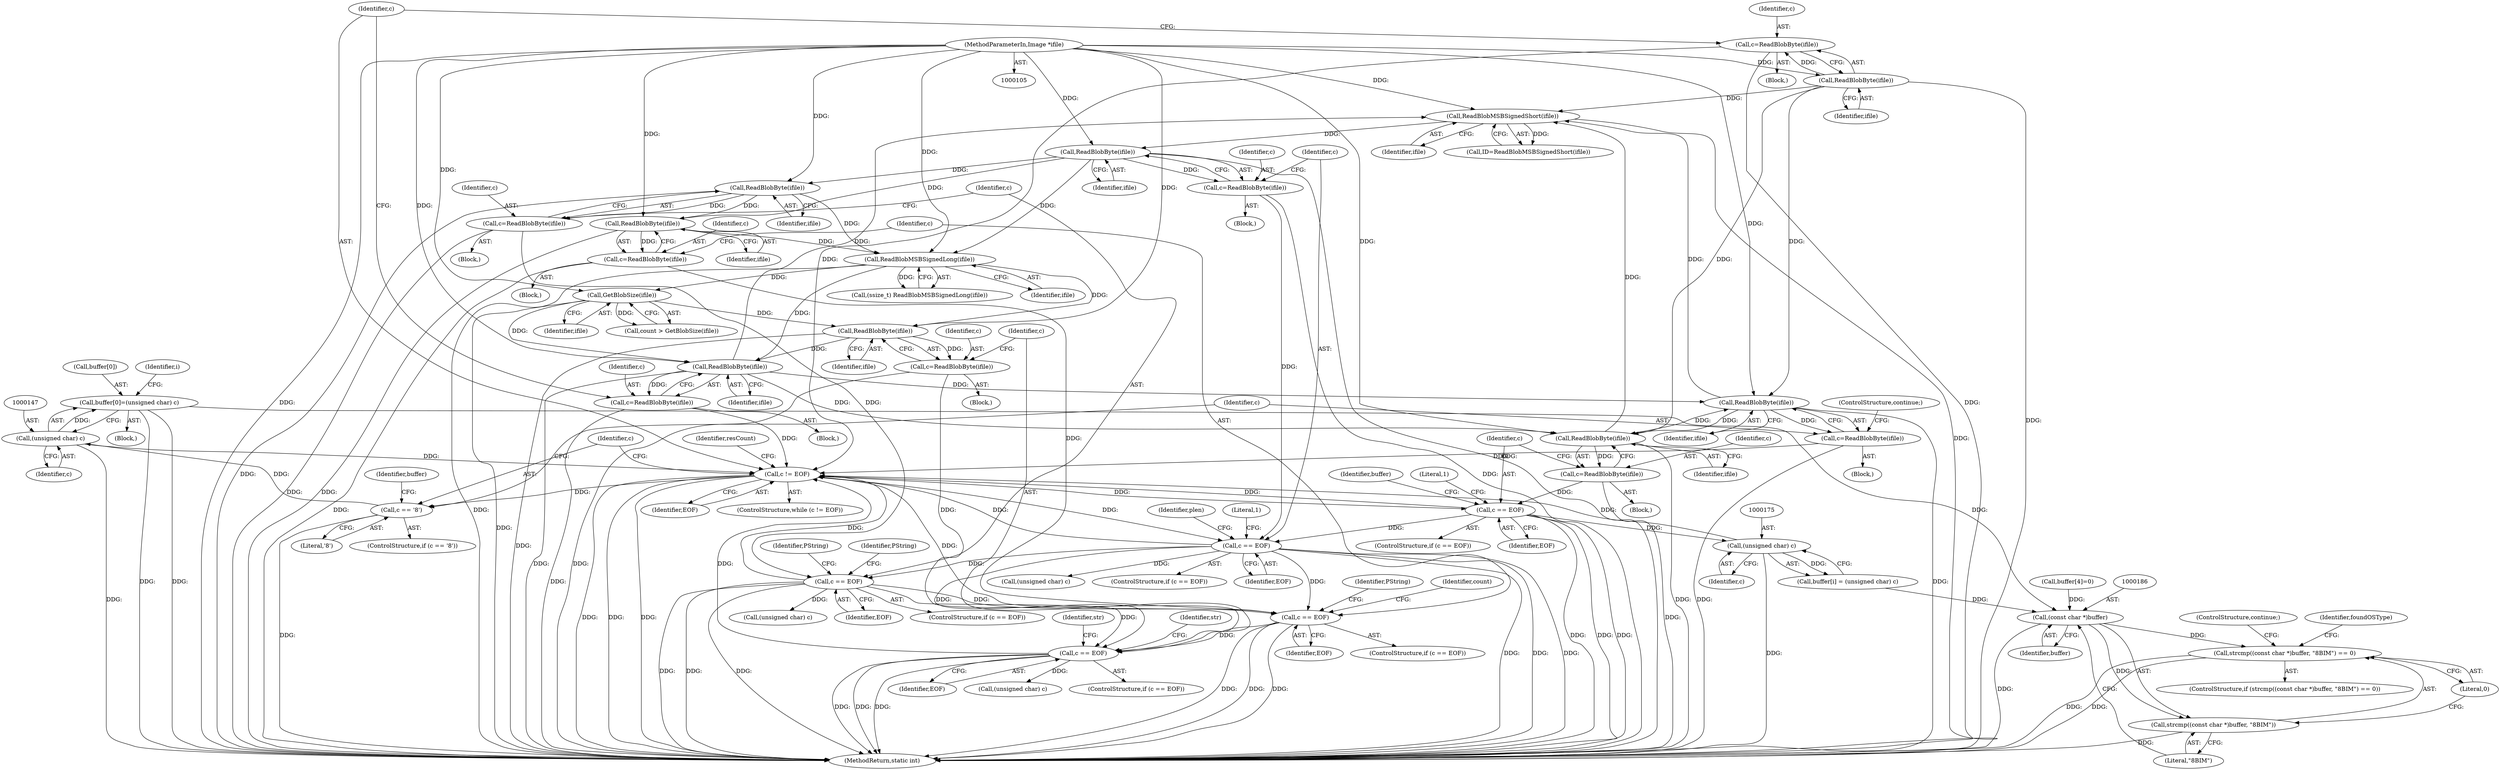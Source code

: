 digraph "0_ImageMagick_cb1214c124e1bd61f7dd551b94a794864861592e@array" {
"1000142" [label="(Call,buffer[0]=(unsigned char) c)"];
"1000146" [label="(Call,(unsigned char) c)"];
"1000137" [label="(Call,c == '8')"];
"1000132" [label="(Call,c != EOF)"];
"1000127" [label="(Call,c=ReadBlobByte(ifile))"];
"1000129" [label="(Call,ReadBlobByte(ifile))"];
"1000106" [label="(MethodParameterIn,Image *ifile)"];
"1000484" [label="(Call,c=ReadBlobByte(ifile))"];
"1000486" [label="(Call,ReadBlobByte(ifile))"];
"1000330" [label="(Call,GetBlobSize(ifile))"];
"1000321" [label="(Call,ReadBlobMSBSignedLong(ifile))"];
"1000264" [label="(Call,ReadBlobByte(ifile))"];
"1000217" [label="(Call,ReadBlobByte(ifile))"];
"1000204" [label="(Call,ReadBlobMSBSignedShort(ifile))"];
"1000199" [label="(Call,ReadBlobByte(ifile))"];
"1000161" [label="(Call,ReadBlobByte(ifile))"];
"1000301" [label="(Call,ReadBlobByte(ifile))"];
"1000382" [label="(Call,ReadBlobByte(ifile))"];
"1000197" [label="(Call,c=ReadBlobByte(ifile))"];
"1000174" [label="(Call,(unsigned char) c)"];
"1000164" [label="(Call,c == EOF)"];
"1000159" [label="(Call,c=ReadBlobByte(ifile))"];
"1000385" [label="(Call,c == EOF)"];
"1000380" [label="(Call,c=ReadBlobByte(ifile))"];
"1000267" [label="(Call,c == EOF)"];
"1000262" [label="(Call,c=ReadBlobByte(ifile))"];
"1000220" [label="(Call,c == EOF)"];
"1000215" [label="(Call,c=ReadBlobByte(ifile))"];
"1000304" [label="(Call,c == EOF)"];
"1000299" [label="(Call,c=ReadBlobByte(ifile))"];
"1000185" [label="(Call,(const char *)buffer)"];
"1000183" [label="(Call,strcmp((const char *)buffer, \"8BIM\") == 0)"];
"1000184" [label="(Call,strcmp((const char *)buffer, \"8BIM\"))"];
"1000227" [label="(Identifier,plen)"];
"1000133" [label="(Identifier,c)"];
"1000204" [label="(Call,ReadBlobMSBSignedShort(ifile))"];
"1000177" [label="(Call,buffer[4]=0)"];
"1000385" [label="(Call,c == EOF)"];
"1000137" [label="(Call,c == '8')"];
"1000134" [label="(Identifier,EOF)"];
"1000264" [label="(Call,ReadBlobByte(ifile))"];
"1000406" [label="(Identifier,str)"];
"1000166" [label="(Identifier,EOF)"];
"1000386" [label="(Identifier,c)"];
"1000484" [label="(Call,c=ReadBlobByte(ifile))"];
"1000187" [label="(Identifier,buffer)"];
"1000129" [label="(Call,ReadBlobByte(ifile))"];
"1000272" [label="(Identifier,PString)"];
"1000127" [label="(Call,c=ReadBlobByte(ifile))"];
"1000183" [label="(Call,strcmp((const char *)buffer, \"8BIM\") == 0)"];
"1000201" [label="(ControlStructure,continue;)"];
"1000302" [label="(Identifier,ifile)"];
"1000213" [label="(Block,)"];
"1000301" [label="(Call,ReadBlobByte(ifile))"];
"1000135" [label="(Block,)"];
"1000139" [label="(Literal,'8')"];
"1000298" [label="(Block,)"];
"1000132" [label="(Call,c != EOF)"];
"1000268" [label="(Identifier,c)"];
"1000225" [label="(Literal,1)"];
"1000188" [label="(Literal,\"8BIM\")"];
"1000172" [label="(Identifier,buffer)"];
"1000486" [label="(Call,ReadBlobByte(ifile))"];
"1000322" [label="(Identifier,ifile)"];
"1000131" [label="(ControlStructure,while (c != EOF))"];
"1000222" [label="(Identifier,EOF)"];
"1000185" [label="(Call,(const char *)buffer)"];
"1000199" [label="(Call,ReadBlobByte(ifile))"];
"1000165" [label="(Identifier,c)"];
"1000330" [label="(Call,GetBlobSize(ifile))"];
"1000299" [label="(Call,c=ReadBlobByte(ifile))"];
"1000194" [label="(ControlStructure,continue;)"];
"1000265" [label="(Identifier,ifile)"];
"1000381" [label="(Identifier,c)"];
"1000159" [label="(Call,c=ReadBlobByte(ifile))"];
"1000198" [label="(Identifier,c)"];
"1000140" [label="(Block,)"];
"1000261" [label="(Block,)"];
"1000162" [label="(Identifier,ifile)"];
"1000191" [label="(Identifier,foundOSType)"];
"1000217" [label="(Call,ReadBlobByte(ifile))"];
"1000485" [label="(Identifier,c)"];
"1000138" [label="(Identifier,c)"];
"1000144" [label="(Identifier,buffer)"];
"1000189" [label="(Literal,0)"];
"1000382" [label="(Call,ReadBlobByte(ifile))"];
"1000384" [label="(ControlStructure,if (c == EOF))"];
"1000387" [label="(Identifier,EOF)"];
"1000306" [label="(Identifier,EOF)"];
"1000284" [label="(Call,(unsigned char) c)"];
"1000282" [label="(Identifier,PString)"];
"1000148" [label="(Identifier,c)"];
"1000228" [label="(Call,(unsigned char) c)"];
"1000300" [label="(Identifier,c)"];
"1000303" [label="(ControlStructure,if (c == EOF))"];
"1000305" [label="(Identifier,c)"];
"1000216" [label="(Identifier,c)"];
"1000151" [label="(Identifier,i)"];
"1000379" [label="(Block,)"];
"1000169" [label="(Literal,1)"];
"1000263" [label="(Identifier,c)"];
"1000143" [label="(Call,buffer[0])"];
"1000161" [label="(Call,ReadBlobByte(ifile))"];
"1000267" [label="(Call,c == EOF)"];
"1000200" [label="(Identifier,ifile)"];
"1000184" [label="(Call,strcmp((const char *)buffer, \"8BIM\"))"];
"1000309" [label="(Identifier,PString)"];
"1000383" [label="(Identifier,ifile)"];
"1000380" [label="(Call,c=ReadBlobByte(ifile))"];
"1000142" [label="(Call,buffer[0]=(unsigned char) c)"];
"1000269" [label="(Identifier,EOF)"];
"1000489" [label="(Identifier,resCount)"];
"1000266" [label="(ControlStructure,if (c == EOF))"];
"1000108" [label="(Block,)"];
"1000197" [label="(Call,c=ReadBlobByte(ifile))"];
"1000318" [label="(Identifier,count)"];
"1000176" [label="(Identifier,c)"];
"1000170" [label="(Call,buffer[i] = (unsigned char) c)"];
"1000146" [label="(Call,(unsigned char) c)"];
"1000490" [label="(MethodReturn,static int)"];
"1000158" [label="(Block,)"];
"1000196" [label="(Block,)"];
"1000163" [label="(ControlStructure,if (c == EOF))"];
"1000304" [label="(Call,c == EOF)"];
"1000262" [label="(Call,c=ReadBlobByte(ifile))"];
"1000128" [label="(Identifier,c)"];
"1000321" [label="(Call,ReadBlobMSBSignedLong(ifile))"];
"1000220" [label="(Call,c == EOF)"];
"1000218" [label="(Identifier,ifile)"];
"1000390" [label="(Identifier,str)"];
"1000164" [label="(Call,c == EOF)"];
"1000174" [label="(Call,(unsigned char) c)"];
"1000182" [label="(ControlStructure,if (strcmp((const char *)buffer, \"8BIM\") == 0))"];
"1000219" [label="(ControlStructure,if (c == EOF))"];
"1000408" [label="(Call,(unsigned char) c)"];
"1000130" [label="(Identifier,ifile)"];
"1000205" [label="(Identifier,ifile)"];
"1000328" [label="(Call,count > GetBlobSize(ifile))"];
"1000487" [label="(Identifier,ifile)"];
"1000106" [label="(MethodParameterIn,Image *ifile)"];
"1000221" [label="(Identifier,c)"];
"1000215" [label="(Call,c=ReadBlobByte(ifile))"];
"1000331" [label="(Identifier,ifile)"];
"1000319" [label="(Call,(ssize_t) ReadBlobMSBSignedLong(ifile))"];
"1000160" [label="(Identifier,c)"];
"1000202" [label="(Call,ID=ReadBlobMSBSignedShort(ifile))"];
"1000136" [label="(ControlStructure,if (c == '8'))"];
"1000142" -> "1000140"  [label="AST: "];
"1000142" -> "1000146"  [label="CFG: "];
"1000143" -> "1000142"  [label="AST: "];
"1000146" -> "1000142"  [label="AST: "];
"1000151" -> "1000142"  [label="CFG: "];
"1000142" -> "1000490"  [label="DDG: "];
"1000142" -> "1000490"  [label="DDG: "];
"1000146" -> "1000142"  [label="DDG: "];
"1000142" -> "1000185"  [label="DDG: "];
"1000146" -> "1000148"  [label="CFG: "];
"1000147" -> "1000146"  [label="AST: "];
"1000148" -> "1000146"  [label="AST: "];
"1000146" -> "1000490"  [label="DDG: "];
"1000146" -> "1000132"  [label="DDG: "];
"1000137" -> "1000146"  [label="DDG: "];
"1000137" -> "1000136"  [label="AST: "];
"1000137" -> "1000139"  [label="CFG: "];
"1000138" -> "1000137"  [label="AST: "];
"1000139" -> "1000137"  [label="AST: "];
"1000144" -> "1000137"  [label="CFG: "];
"1000198" -> "1000137"  [label="CFG: "];
"1000137" -> "1000490"  [label="DDG: "];
"1000132" -> "1000137"  [label="DDG: "];
"1000132" -> "1000131"  [label="AST: "];
"1000132" -> "1000134"  [label="CFG: "];
"1000133" -> "1000132"  [label="AST: "];
"1000134" -> "1000132"  [label="AST: "];
"1000138" -> "1000132"  [label="CFG: "];
"1000489" -> "1000132"  [label="CFG: "];
"1000132" -> "1000490"  [label="DDG: "];
"1000132" -> "1000490"  [label="DDG: "];
"1000132" -> "1000490"  [label="DDG: "];
"1000127" -> "1000132"  [label="DDG: "];
"1000484" -> "1000132"  [label="DDG: "];
"1000197" -> "1000132"  [label="DDG: "];
"1000174" -> "1000132"  [label="DDG: "];
"1000385" -> "1000132"  [label="DDG: "];
"1000267" -> "1000132"  [label="DDG: "];
"1000164" -> "1000132"  [label="DDG: "];
"1000220" -> "1000132"  [label="DDG: "];
"1000304" -> "1000132"  [label="DDG: "];
"1000132" -> "1000164"  [label="DDG: "];
"1000132" -> "1000220"  [label="DDG: "];
"1000127" -> "1000108"  [label="AST: "];
"1000127" -> "1000129"  [label="CFG: "];
"1000128" -> "1000127"  [label="AST: "];
"1000129" -> "1000127"  [label="AST: "];
"1000133" -> "1000127"  [label="CFG: "];
"1000127" -> "1000490"  [label="DDG: "];
"1000129" -> "1000127"  [label="DDG: "];
"1000129" -> "1000130"  [label="CFG: "];
"1000130" -> "1000129"  [label="AST: "];
"1000129" -> "1000490"  [label="DDG: "];
"1000106" -> "1000129"  [label="DDG: "];
"1000129" -> "1000161"  [label="DDG: "];
"1000129" -> "1000199"  [label="DDG: "];
"1000129" -> "1000204"  [label="DDG: "];
"1000106" -> "1000105"  [label="AST: "];
"1000106" -> "1000490"  [label="DDG: "];
"1000106" -> "1000161"  [label="DDG: "];
"1000106" -> "1000199"  [label="DDG: "];
"1000106" -> "1000204"  [label="DDG: "];
"1000106" -> "1000217"  [label="DDG: "];
"1000106" -> "1000264"  [label="DDG: "];
"1000106" -> "1000301"  [label="DDG: "];
"1000106" -> "1000321"  [label="DDG: "];
"1000106" -> "1000330"  [label="DDG: "];
"1000106" -> "1000382"  [label="DDG: "];
"1000106" -> "1000486"  [label="DDG: "];
"1000484" -> "1000135"  [label="AST: "];
"1000484" -> "1000486"  [label="CFG: "];
"1000485" -> "1000484"  [label="AST: "];
"1000486" -> "1000484"  [label="AST: "];
"1000133" -> "1000484"  [label="CFG: "];
"1000484" -> "1000490"  [label="DDG: "];
"1000486" -> "1000484"  [label="DDG: "];
"1000486" -> "1000487"  [label="CFG: "];
"1000487" -> "1000486"  [label="AST: "];
"1000486" -> "1000490"  [label="DDG: "];
"1000486" -> "1000161"  [label="DDG: "];
"1000486" -> "1000199"  [label="DDG: "];
"1000486" -> "1000204"  [label="DDG: "];
"1000330" -> "1000486"  [label="DDG: "];
"1000382" -> "1000486"  [label="DDG: "];
"1000321" -> "1000486"  [label="DDG: "];
"1000330" -> "1000328"  [label="AST: "];
"1000330" -> "1000331"  [label="CFG: "];
"1000331" -> "1000330"  [label="AST: "];
"1000328" -> "1000330"  [label="CFG: "];
"1000330" -> "1000490"  [label="DDG: "];
"1000330" -> "1000328"  [label="DDG: "];
"1000321" -> "1000330"  [label="DDG: "];
"1000330" -> "1000382"  [label="DDG: "];
"1000321" -> "1000319"  [label="AST: "];
"1000321" -> "1000322"  [label="CFG: "];
"1000322" -> "1000321"  [label="AST: "];
"1000319" -> "1000321"  [label="CFG: "];
"1000321" -> "1000490"  [label="DDG: "];
"1000321" -> "1000319"  [label="DDG: "];
"1000264" -> "1000321"  [label="DDG: "];
"1000217" -> "1000321"  [label="DDG: "];
"1000301" -> "1000321"  [label="DDG: "];
"1000321" -> "1000382"  [label="DDG: "];
"1000264" -> "1000262"  [label="AST: "];
"1000264" -> "1000265"  [label="CFG: "];
"1000265" -> "1000264"  [label="AST: "];
"1000262" -> "1000264"  [label="CFG: "];
"1000264" -> "1000490"  [label="DDG: "];
"1000264" -> "1000262"  [label="DDG: "];
"1000217" -> "1000264"  [label="DDG: "];
"1000264" -> "1000301"  [label="DDG: "];
"1000217" -> "1000215"  [label="AST: "];
"1000217" -> "1000218"  [label="CFG: "];
"1000218" -> "1000217"  [label="AST: "];
"1000215" -> "1000217"  [label="CFG: "];
"1000217" -> "1000490"  [label="DDG: "];
"1000217" -> "1000215"  [label="DDG: "];
"1000204" -> "1000217"  [label="DDG: "];
"1000217" -> "1000301"  [label="DDG: "];
"1000204" -> "1000202"  [label="AST: "];
"1000204" -> "1000205"  [label="CFG: "];
"1000205" -> "1000204"  [label="AST: "];
"1000202" -> "1000204"  [label="CFG: "];
"1000204" -> "1000490"  [label="DDG: "];
"1000204" -> "1000202"  [label="DDG: "];
"1000199" -> "1000204"  [label="DDG: "];
"1000161" -> "1000204"  [label="DDG: "];
"1000199" -> "1000197"  [label="AST: "];
"1000199" -> "1000200"  [label="CFG: "];
"1000200" -> "1000199"  [label="AST: "];
"1000197" -> "1000199"  [label="CFG: "];
"1000199" -> "1000490"  [label="DDG: "];
"1000199" -> "1000161"  [label="DDG: "];
"1000199" -> "1000197"  [label="DDG: "];
"1000161" -> "1000199"  [label="DDG: "];
"1000161" -> "1000159"  [label="AST: "];
"1000161" -> "1000162"  [label="CFG: "];
"1000162" -> "1000161"  [label="AST: "];
"1000159" -> "1000161"  [label="CFG: "];
"1000161" -> "1000490"  [label="DDG: "];
"1000161" -> "1000159"  [label="DDG: "];
"1000301" -> "1000299"  [label="AST: "];
"1000301" -> "1000302"  [label="CFG: "];
"1000302" -> "1000301"  [label="AST: "];
"1000299" -> "1000301"  [label="CFG: "];
"1000301" -> "1000490"  [label="DDG: "];
"1000301" -> "1000299"  [label="DDG: "];
"1000382" -> "1000380"  [label="AST: "];
"1000382" -> "1000383"  [label="CFG: "];
"1000383" -> "1000382"  [label="AST: "];
"1000380" -> "1000382"  [label="CFG: "];
"1000382" -> "1000490"  [label="DDG: "];
"1000382" -> "1000380"  [label="DDG: "];
"1000197" -> "1000196"  [label="AST: "];
"1000198" -> "1000197"  [label="AST: "];
"1000201" -> "1000197"  [label="CFG: "];
"1000197" -> "1000490"  [label="DDG: "];
"1000174" -> "1000170"  [label="AST: "];
"1000174" -> "1000176"  [label="CFG: "];
"1000175" -> "1000174"  [label="AST: "];
"1000176" -> "1000174"  [label="AST: "];
"1000170" -> "1000174"  [label="CFG: "];
"1000174" -> "1000490"  [label="DDG: "];
"1000174" -> "1000170"  [label="DDG: "];
"1000164" -> "1000174"  [label="DDG: "];
"1000164" -> "1000163"  [label="AST: "];
"1000164" -> "1000166"  [label="CFG: "];
"1000165" -> "1000164"  [label="AST: "];
"1000166" -> "1000164"  [label="AST: "];
"1000169" -> "1000164"  [label="CFG: "];
"1000172" -> "1000164"  [label="CFG: "];
"1000164" -> "1000490"  [label="DDG: "];
"1000164" -> "1000490"  [label="DDG: "];
"1000164" -> "1000490"  [label="DDG: "];
"1000159" -> "1000164"  [label="DDG: "];
"1000164" -> "1000220"  [label="DDG: "];
"1000159" -> "1000158"  [label="AST: "];
"1000160" -> "1000159"  [label="AST: "];
"1000165" -> "1000159"  [label="CFG: "];
"1000159" -> "1000490"  [label="DDG: "];
"1000385" -> "1000384"  [label="AST: "];
"1000385" -> "1000387"  [label="CFG: "];
"1000386" -> "1000385"  [label="AST: "];
"1000387" -> "1000385"  [label="AST: "];
"1000390" -> "1000385"  [label="CFG: "];
"1000406" -> "1000385"  [label="CFG: "];
"1000385" -> "1000490"  [label="DDG: "];
"1000385" -> "1000490"  [label="DDG: "];
"1000385" -> "1000490"  [label="DDG: "];
"1000380" -> "1000385"  [label="DDG: "];
"1000267" -> "1000385"  [label="DDG: "];
"1000220" -> "1000385"  [label="DDG: "];
"1000304" -> "1000385"  [label="DDG: "];
"1000385" -> "1000408"  [label="DDG: "];
"1000380" -> "1000379"  [label="AST: "];
"1000381" -> "1000380"  [label="AST: "];
"1000386" -> "1000380"  [label="CFG: "];
"1000380" -> "1000490"  [label="DDG: "];
"1000267" -> "1000266"  [label="AST: "];
"1000267" -> "1000269"  [label="CFG: "];
"1000268" -> "1000267"  [label="AST: "];
"1000269" -> "1000267"  [label="AST: "];
"1000272" -> "1000267"  [label="CFG: "];
"1000282" -> "1000267"  [label="CFG: "];
"1000267" -> "1000490"  [label="DDG: "];
"1000267" -> "1000490"  [label="DDG: "];
"1000267" -> "1000490"  [label="DDG: "];
"1000262" -> "1000267"  [label="DDG: "];
"1000220" -> "1000267"  [label="DDG: "];
"1000267" -> "1000284"  [label="DDG: "];
"1000267" -> "1000304"  [label="DDG: "];
"1000262" -> "1000261"  [label="AST: "];
"1000263" -> "1000262"  [label="AST: "];
"1000268" -> "1000262"  [label="CFG: "];
"1000262" -> "1000490"  [label="DDG: "];
"1000220" -> "1000219"  [label="AST: "];
"1000220" -> "1000222"  [label="CFG: "];
"1000221" -> "1000220"  [label="AST: "];
"1000222" -> "1000220"  [label="AST: "];
"1000225" -> "1000220"  [label="CFG: "];
"1000227" -> "1000220"  [label="CFG: "];
"1000220" -> "1000490"  [label="DDG: "];
"1000220" -> "1000490"  [label="DDG: "];
"1000220" -> "1000490"  [label="DDG: "];
"1000215" -> "1000220"  [label="DDG: "];
"1000220" -> "1000228"  [label="DDG: "];
"1000220" -> "1000304"  [label="DDG: "];
"1000215" -> "1000213"  [label="AST: "];
"1000216" -> "1000215"  [label="AST: "];
"1000221" -> "1000215"  [label="CFG: "];
"1000215" -> "1000490"  [label="DDG: "];
"1000304" -> "1000303"  [label="AST: "];
"1000304" -> "1000306"  [label="CFG: "];
"1000305" -> "1000304"  [label="AST: "];
"1000306" -> "1000304"  [label="AST: "];
"1000309" -> "1000304"  [label="CFG: "];
"1000318" -> "1000304"  [label="CFG: "];
"1000304" -> "1000490"  [label="DDG: "];
"1000304" -> "1000490"  [label="DDG: "];
"1000304" -> "1000490"  [label="DDG: "];
"1000299" -> "1000304"  [label="DDG: "];
"1000299" -> "1000298"  [label="AST: "];
"1000300" -> "1000299"  [label="AST: "];
"1000305" -> "1000299"  [label="CFG: "];
"1000299" -> "1000490"  [label="DDG: "];
"1000185" -> "1000184"  [label="AST: "];
"1000185" -> "1000187"  [label="CFG: "];
"1000186" -> "1000185"  [label="AST: "];
"1000187" -> "1000185"  [label="AST: "];
"1000188" -> "1000185"  [label="CFG: "];
"1000185" -> "1000490"  [label="DDG: "];
"1000185" -> "1000183"  [label="DDG: "];
"1000185" -> "1000184"  [label="DDG: "];
"1000177" -> "1000185"  [label="DDG: "];
"1000170" -> "1000185"  [label="DDG: "];
"1000183" -> "1000182"  [label="AST: "];
"1000183" -> "1000189"  [label="CFG: "];
"1000184" -> "1000183"  [label="AST: "];
"1000189" -> "1000183"  [label="AST: "];
"1000191" -> "1000183"  [label="CFG: "];
"1000194" -> "1000183"  [label="CFG: "];
"1000183" -> "1000490"  [label="DDG: "];
"1000183" -> "1000490"  [label="DDG: "];
"1000184" -> "1000188"  [label="CFG: "];
"1000188" -> "1000184"  [label="AST: "];
"1000189" -> "1000184"  [label="CFG: "];
"1000184" -> "1000490"  [label="DDG: "];
}
